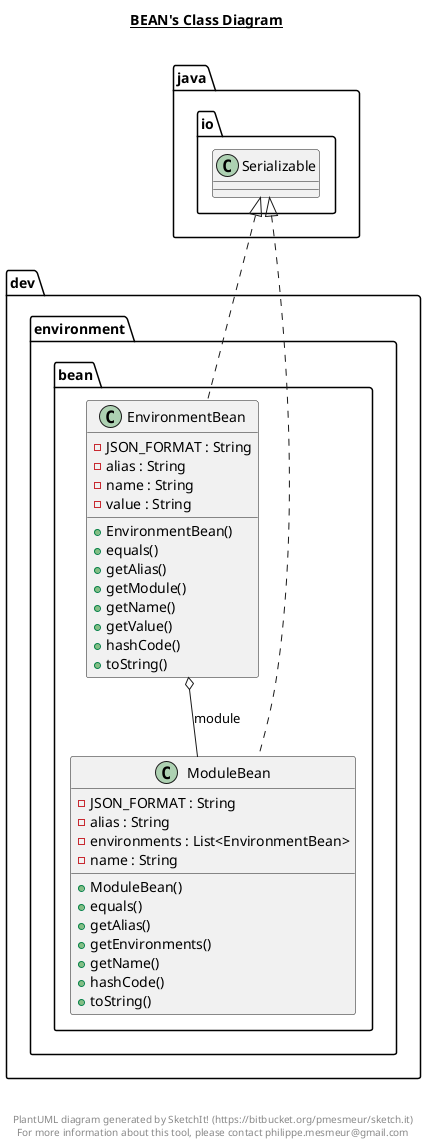 @startuml

title __BEAN's Class Diagram__\n

  namespace dev.environment.bean {
    class dev.environment.bean.EnvironmentBean {
        - JSON_FORMAT : String
        - alias : String
        - name : String
        - value : String
        + EnvironmentBean()
        + equals()
        + getAlias()
        + getModule()
        + getName()
        + getValue()
        + hashCode()
        + toString()
    }
  }
  

  namespace dev.environment.bean {
    class dev.environment.bean.ModuleBean {
        - JSON_FORMAT : String
        - alias : String
        - environments : List<EnvironmentBean>
        - name : String
        + ModuleBean()
        + equals()
        + getAlias()
        + getEnvironments()
        + getName()
        + hashCode()
        + toString()
    }
  }
  

  dev.environment.bean.EnvironmentBean .up.|> java.io.Serializable
  dev.environment.bean.EnvironmentBean o-- dev.environment.bean.ModuleBean : module
  dev.environment.bean.ModuleBean .up.|> java.io.Serializable


right footer


PlantUML diagram generated by SketchIt! (https://bitbucket.org/pmesmeur/sketch.it)
For more information about this tool, please contact philippe.mesmeur@gmail.com
endfooter

@enduml

